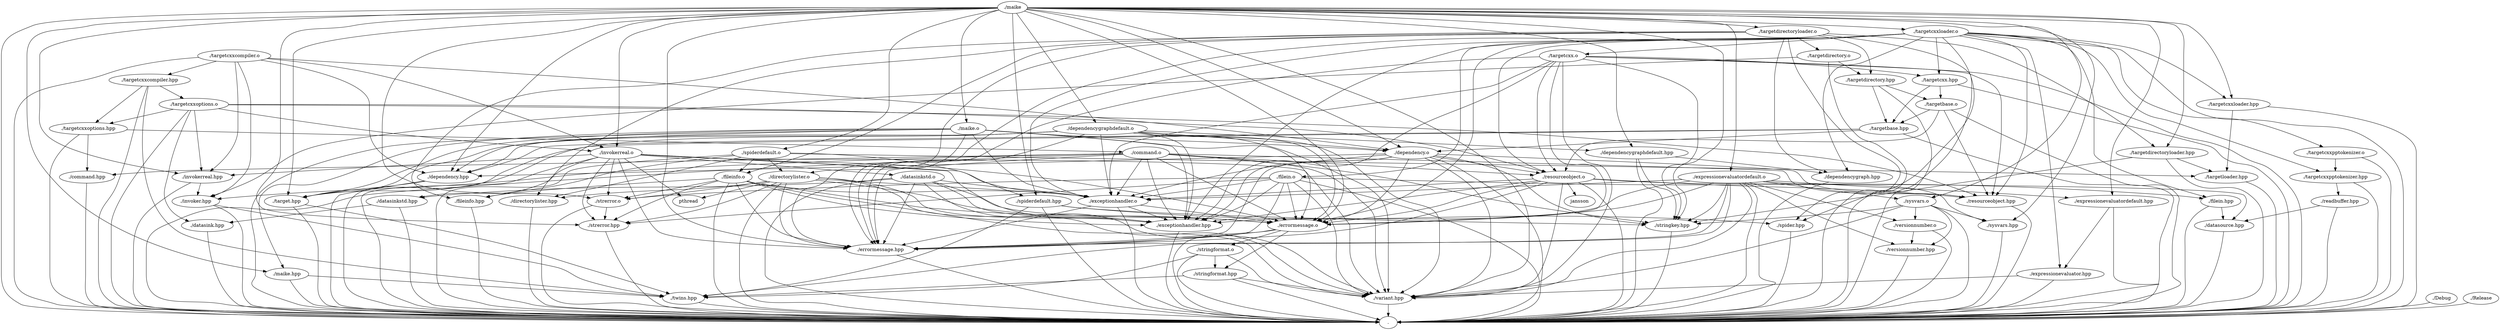 digraph DependencyGraph
	{
	"./versionnumber.hpp"->".";
	"./targetcxx.o"->".";
	"./targetcxx.o"->"./targetcxx.hpp";
	"./targetcxx.o"->"./resourceobject.hpp";
	"./targetcxx.o"->"./resourceobject.o";
	"./targetcxx.o"->"./stringkey.hpp";
	"./targetcxx.o"->"./errormessage.hpp";
	"./targetcxx.o"->"./errormessage.o";
	"./targetcxx.o"->"./variant.hpp";
	"./targetcxx.o"->"./exceptionhandler.hpp";
	"./targetcxx.o"->"./exceptionhandler.o";
	"./datasinkstd.hpp"->".";
	"./datasinkstd.hpp"->"./datasink.hpp";
	"./exceptionhandler.hpp"->".";
	"./readbuffer.hpp"->".";
	"./readbuffer.hpp"->"./datasource.hpp";
	"./stringformat.o"->".";
	"./stringformat.o"->"./stringformat.hpp";
	"./stringformat.o"->"./variant.hpp";
	"./stringformat.o"->"./twins.hpp";
	"./versionnumber.o"->".";
	"./versionnumber.o"->"./versionnumber.hpp";
	"./targetcxxoptions.hpp"->".";
	"./targetcxxoptions.hpp"->"./command.hpp";
	"./targetcxxoptions.hpp"->"./command.o";
	"./command.hpp"->".";
	"./directorylister.o"->"pthread";
	"./directorylister.o"->".";
	"./directorylister.o"->"./directorylister.hpp";
	"./directorylister.o"->"./errormessage.hpp";
	"./directorylister.o"->"./errormessage.o";
	"./directorylister.o"->"./variant.hpp";
	"./directorylister.o"->"./exceptionhandler.hpp";
	"./directorylister.o"->"./exceptionhandler.o";
	"./directorylister.o"->"./strerror.hpp";
	"./directorylister.o"->"./strerror.o";
	"./dependencygraph.hpp"->".";
	"./invokerreal.o"->"pthread";
	"./invokerreal.o"->".";
	"./invokerreal.o"->"./invokerreal.hpp";
	"./invokerreal.o"->"./datasinkstd.hpp";
	"./invokerreal.o"->"./datasinkstd.o";
	"./invokerreal.o"->"./errormessage.hpp";
	"./invokerreal.o"->"./errormessage.o";
	"./invokerreal.o"->"./variant.hpp";
	"./invokerreal.o"->"./exceptionhandler.hpp";
	"./invokerreal.o"->"./exceptionhandler.o";
	"./invokerreal.o"->"./strerror.hpp";
	"./invokerreal.o"->"./strerror.o";
	"./spiderdefault.hpp"->".";
	"./spiderdefault.hpp"->"./spider.hpp";
	"./spiderdefault.hpp"->"./stringkey.hpp";
	"./spiderdefault.hpp"->"./twins.hpp";
	"./resourceobject.o"->"jansson";
	"./resourceobject.o"->".";
	"./resourceobject.o"->"./resourceobject.hpp";
	"./resourceobject.o"->"./errormessage.hpp";
	"./resourceobject.o"->"./errormessage.o";
	"./resourceobject.o"->"./datasource.hpp";
	"./resourceobject.o"->"./variant.hpp";
	"./resourceobject.o"->"./exceptionhandler.hpp";
	"./resourceobject.o"->"./exceptionhandler.o";
	"./targetcxxpptokenizer.o"->".";
	"./targetcxxpptokenizer.o"->"./targetcxxpptokenizer.hpp";
	"./expressionevaluator.hpp"->".";
	"./expressionevaluator.hpp"->"./variant.hpp";
	"./sysvars.hpp"->".";
	"./dependencygraphdefault.hpp"->".";
	"./dependencygraphdefault.hpp"->"./dependencygraph.hpp";
	"./dependencygraphdefault.hpp"->"./stringkey.hpp";
	"./maike.hpp"->".";
	"./maike.hpp"->"./twins.hpp";
	"./stringkey.hpp"->".";
	"./targetdirectoryloader.hpp"->".";
	"./targetdirectoryloader.hpp"->"./targetloader.hpp";
	"./targetdirectoryloader.hpp"->"./stringkey.hpp";
	"./target.hpp"->".";
	"./target.hpp"->"./twins.hpp";
	"./targetloader.hpp"->".";
	"./targetdirectory.o"->".";
	"./targetdirectory.o"->"./targetdirectory.hpp";
	"./targetdirectory.o"->"./invoker.hpp";
	"./targetcxxcompiler.o"->".";
	"./targetcxxcompiler.o"->"./targetcxxcompiler.hpp";
	"./targetcxxcompiler.o"->"./invoker.hpp";
	"./targetcxxcompiler.o"->"./dependency.hpp";
	"./targetcxxcompiler.o"->"./dependency.o";
	"./targetcxxcompiler.o"->"./invokerreal.hpp";
	"./targetcxxcompiler.o"->"./invokerreal.o";
	"./invoker.hpp"->".";
	"./invoker.hpp"->"./twins.hpp";
	"./targetbase.o"->".";
	"./targetbase.o"->"./targetbase.hpp";
	"./targetbase.o"->"./resourceobject.hpp";
	"./targetbase.o"->"./resourceobject.o";
	"./targetcxxoptions.o"->".";
	"./targetcxxoptions.o"->"./targetcxxoptions.hpp";
	"./targetcxxoptions.o"->"./resourceobject.hpp";
	"./targetcxxoptions.o"->"./resourceobject.o";
	"./targetcxxoptions.o"->"./invokerreal.hpp";
	"./targetcxxoptions.o"->"./invokerreal.o";
	"./targetcxxoptions.o"->"./datasink.hpp";
	"./maike"->".";
	"./maike"->"./dependencygraphdefault.hpp";
	"./maike"->"./dependencygraphdefault.o";
	"./maike"->"./target.hpp";
	"./maike"->"./spiderdefault.hpp";
	"./maike"->"./spiderdefault.o";
	"./maike"->"./stringkey.hpp";
	"./maike"->"./invokerreal.hpp";
	"./maike"->"./invokerreal.o";
	"./maike"->"./maike.hpp";
	"./maike"->"./maike.o";
	"./maike"->"./targetdirectoryloader.hpp";
	"./maike"->"./targetdirectoryloader.o";
	"./maike"->"./targetcxxloader.hpp";
	"./maike"->"./targetcxxloader.o";
	"./maike"->"./errormessage.hpp";
	"./maike"->"./errormessage.o";
	"./maike"->"./dependency.hpp";
	"./maike"->"./dependency.o";
	"./maike"->"./sysvars.hpp";
	"./maike"->"./sysvars.o";
	"./maike"->"./expressionevaluatordefault.hpp";
	"./maike"->"./expressionevaluatordefault.o";
	"./maike"->"./variant.hpp";
	"./maike"->"./strerror.hpp";
	"./maike"->"./strerror.o";
	"./Debug"->".";
	"./fileinfo.hpp"->".";
	"./targetcxxpptokenizer.hpp"->".";
	"./targetcxxpptokenizer.hpp"->"./readbuffer.hpp";
	"./filein.hpp"->".";
	"./filein.hpp"->"./datasource.hpp";
	"./datasink.hpp"->".";
	"./invokerreal.hpp"->".";
	"./invokerreal.hpp"->"./invoker.hpp";
	"./datasource.hpp"->".";
	"./spider.hpp"->".";
	"./fileinfo.o"->".";
	"./fileinfo.o"->"./fileinfo.hpp";
	"./fileinfo.o"->"./variant.hpp";
	"./fileinfo.o"->"./errormessage.hpp";
	"./fileinfo.o"->"./errormessage.o";
	"./fileinfo.o"->"./strerror.hpp";
	"./fileinfo.o"->"./strerror.o";
	"./fileinfo.o"->"./exceptionhandler.hpp";
	"./fileinfo.o"->"./exceptionhandler.o";
	"./targetcxx.hpp"->".";
	"./targetcxx.hpp"->"./targetbase.hpp";
	"./targetcxx.hpp"->"./targetbase.o";
	"./targetcxxloader.hpp"->".";
	"./targetcxxloader.hpp"->"./targetloader.hpp";
	"./stringformat.hpp"->".";
	"./stringformat.hpp"->"./variant.hpp";
	"./stringformat.hpp"->"./twins.hpp";
	"./exceptionhandler.o"->".";
	"./exceptionhandler.o"->"./exceptionhandler.hpp";
	"./exceptionhandler.o"->"./errormessage.hpp";
	"./exceptionhandler.o"->"./errormessage.o";
	"./maike.o"->".";
	"./maike.o"->"./maike.hpp";
	"./maike.o"->"./target.hpp";
	"./maike.o"->"./dependency.hpp";
	"./maike.o"->"./dependency.o";
	"./maike.o"->"./errormessage.hpp";
	"./maike.o"->"./errormessage.o";
	"./maike.o"->"./variant.hpp";
	"./maike.o"->"./exceptionhandler.hpp";
	"./maike.o"->"./exceptionhandler.o";
	"./expressionevaluatordefault.o"->".";
	"./expressionevaluatordefault.o"->"./expressionevaluatordefault.hpp";
	"./expressionevaluatordefault.o"->"./stringkey.hpp";
	"./expressionevaluatordefault.o"->"./sysvars.hpp";
	"./expressionevaluatordefault.o"->"./sysvars.o";
	"./expressionevaluatordefault.o"->"./variant.hpp";
	"./expressionevaluatordefault.o"->"./errormessage.hpp";
	"./expressionevaluatordefault.o"->"./errormessage.o";
	"./expressionevaluatordefault.o"->"./exceptionhandler.hpp";
	"./expressionevaluatordefault.o"->"./exceptionhandler.o";
	"./expressionevaluatordefault.o"->"./twins.hpp";
	"./expressionevaluatordefault.o"->"./versionnumber.hpp";
	"./expressionevaluatordefault.o"->"./versionnumber.o";
	"./directorylister.hpp"->".";
	"./dependency.o"->".";
	"./dependency.o"->"./dependency.hpp";
	"./dependency.o"->"./resourceobject.hpp";
	"./dependency.o"->"./resourceobject.o";
	"./dependency.o"->"./stringkey.hpp";
	"./dependency.o"->"./errormessage.hpp";
	"./dependency.o"->"./errormessage.o";
	"./dependency.o"->"./exceptionhandler.hpp";
	"./dependency.o"->"./exceptionhandler.o";
	"./dependency.o"->"./variant.hpp";
	"./datasinkstd.o"->".";
	"./datasinkstd.o"->"./datasinkstd.hpp";
	"./datasinkstd.o"->"./exceptionhandler.hpp";
	"./datasinkstd.o"->"./exceptionhandler.o";
	"./datasinkstd.o"->"./errormessage.hpp";
	"./datasinkstd.o"->"./errormessage.o";
	"./datasinkstd.o"->"./variant.hpp";
	"./Release"->".";
	"./twins.hpp"->".";
	"./variant.hpp"->".";
	"./sysvars.o"->".";
	"./sysvars.o"->"./sysvars.hpp";
	"./sysvars.o"->"./versionnumber.hpp";
	"./sysvars.o"->"./versionnumber.o";
	"./sysvars.o"->"./stringkey.hpp";
	"./sysvars.o"->"./variant.hpp";
	"./targetcxxcompiler.hpp"->".";
	"./targetcxxcompiler.hpp"->"./targetcxxoptions.hpp";
	"./targetcxxcompiler.hpp"->"./targetcxxoptions.o";
	"./targetcxxcompiler.hpp"->"./twins.hpp";
	"./strerror.o"->".";
	"./strerror.o"->"./strerror.hpp";
	"./targetbase.hpp"->".";
	"./targetbase.hpp"->"./target.hpp";
	"./targetbase.hpp"->"./dependency.hpp";
	"./targetbase.hpp"->"./dependency.o";
	"./errormessage.hpp"->".";
	"./filein.o"->".";
	"./filein.o"->"./filein.hpp";
	"./filein.o"->"./errormessage.hpp";
	"./filein.o"->"./errormessage.o";
	"./filein.o"->"./exceptionhandler.hpp";
	"./filein.o"->"./exceptionhandler.o";
	"./filein.o"->"./variant.hpp";
	"./filein.o"->"./strerror.hpp";
	"./filein.o"->"./strerror.o";
	"./expressionevaluatordefault.hpp"->".";
	"./expressionevaluatordefault.hpp"->"./expressionevaluator.hpp";
	"./targetdirectoryloader.o"->".";
	"./targetdirectoryloader.o"->"./targetdirectoryloader.hpp";
	"./targetdirectoryloader.o"->"./directorylister.hpp";
	"./targetdirectoryloader.o"->"./directorylister.o";
	"./targetdirectoryloader.o"->"./fileinfo.hpp";
	"./targetdirectoryloader.o"->"./fileinfo.o";
	"./targetdirectoryloader.o"->"./spider.hpp";
	"./targetdirectoryloader.o"->"./targetdirectory.hpp";
	"./targetdirectoryloader.o"->"./targetdirectory.o";
	"./targetdirectoryloader.o"->"./dependencygraph.hpp";
	"./errormessage.o"->".";
	"./errormessage.o"->"./errormessage.hpp";
	"./errormessage.o"->"./stringformat.hpp";
	"./errormessage.o"->"./stringformat.o";
	"./command.o"->".";
	"./command.o"->"./command.hpp";
	"./command.o"->"./variant.hpp";
	"./command.o"->"./invoker.hpp";
	"./command.o"->"./stringkey.hpp";
	"./command.o"->"./exceptionhandler.hpp";
	"./command.o"->"./exceptionhandler.o";
	"./command.o"->"./errormessage.hpp";
	"./command.o"->"./errormessage.o";
	"./command.o"->"./resourceobject.hpp";
	"./command.o"->"./resourceobject.o";
	"./spiderdefault.o"->".";
	"./spiderdefault.o"->"./spiderdefault.hpp";
	"./spiderdefault.o"->"./directorylister.hpp";
	"./spiderdefault.o"->"./directorylister.o";
	"./spiderdefault.o"->"./fileinfo.hpp";
	"./spiderdefault.o"->"./fileinfo.o";
	"./spiderdefault.o"->"./targetloader.hpp";
	"./targetdirectory.hpp"->".";
	"./targetdirectory.hpp"->"./targetbase.hpp";
	"./targetdirectory.hpp"->"./targetbase.o";
	"./strerror.hpp"->".";
	"./dependencygraphdefault.o"->".";
	"./dependencygraphdefault.o"->"./dependencygraphdefault.hpp";
	"./dependencygraphdefault.o"->"./target.hpp";
	"./dependencygraphdefault.o"->"./dependency.hpp";
	"./dependencygraphdefault.o"->"./dependency.o";
	"./dependencygraphdefault.o"->"./errormessage.hpp";
	"./dependencygraphdefault.o"->"./errormessage.o";
	"./dependencygraphdefault.o"->"./variant.hpp";
	"./dependencygraphdefault.o"->"./exceptionhandler.hpp";
	"./dependencygraphdefault.o"->"./exceptionhandler.o";
	"./dependency.hpp"->".";
	"./dependency.hpp"->"./target.hpp";
	"./resourceobject.hpp"->".";
	"./targetcxxloader.o"->".";
	"./targetcxxloader.o"->"./targetcxxloader.hpp";
	"./targetcxxloader.o"->"./filein.hpp";
	"./targetcxxloader.o"->"./filein.o";
	"./targetcxxloader.o"->"./targetcxxpptokenizer.hpp";
	"./targetcxxloader.o"->"./targetcxxpptokenizer.o";
	"./targetcxxloader.o"->"./spider.hpp";
	"./targetcxxloader.o"->"./resourceobject.hpp";
	"./targetcxxloader.o"->"./resourceobject.o";
	"./targetcxxloader.o"->"./targetcxx.hpp";
	"./targetcxxloader.o"->"./targetcxx.o";
	"./targetcxxloader.o"->"./dependencygraph.hpp";
	"./targetcxxloader.o"->"./errormessage.hpp";
	"./targetcxxloader.o"->"./errormessage.o";
	"./targetcxxloader.o"->"./expressionevaluator.hpp";
	"./targetcxxloader.o"->"./exceptionhandler.hpp";
	"./targetcxxloader.o"->"./exceptionhandler.o";
	}
